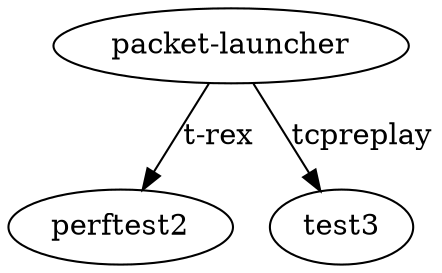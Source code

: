 digraph{
    
    "packet-launcher"-> "perftest2"  [label="t-rex"]
    "packet-launcher" -> "test3" [label="tcpreplay"]
}